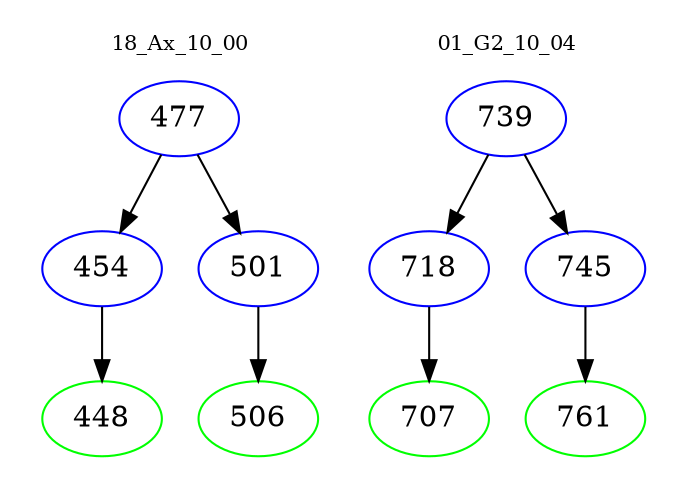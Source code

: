 digraph{
subgraph cluster_0 {
color = white
label = "18_Ax_10_00";
fontsize=10;
T0_477 [label="477", color="blue"]
T0_477 -> T0_454 [color="black"]
T0_454 [label="454", color="blue"]
T0_454 -> T0_448 [color="black"]
T0_448 [label="448", color="green"]
T0_477 -> T0_501 [color="black"]
T0_501 [label="501", color="blue"]
T0_501 -> T0_506 [color="black"]
T0_506 [label="506", color="green"]
}
subgraph cluster_1 {
color = white
label = "01_G2_10_04";
fontsize=10;
T1_739 [label="739", color="blue"]
T1_739 -> T1_718 [color="black"]
T1_718 [label="718", color="blue"]
T1_718 -> T1_707 [color="black"]
T1_707 [label="707", color="green"]
T1_739 -> T1_745 [color="black"]
T1_745 [label="745", color="blue"]
T1_745 -> T1_761 [color="black"]
T1_761 [label="761", color="green"]
}
}
